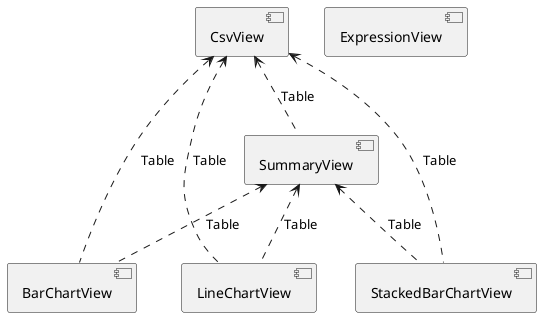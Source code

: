 @startuml view-dependencies

component CsvView
component SummaryView
component BarChartView
component StackedBarChartView
component LineChartView

CsvView <.. BarChartView : Table
CsvView <.. StackedBarChartView : Table
CsvView <.. LineChartView : Table
CsvView <.. SummaryView : Table

SummaryView <.. BarChartView : Table
SummaryView <.. StackedBarChartView : Table
SummaryView <.. LineChartView : Table

component ExpressionView

@enduml
